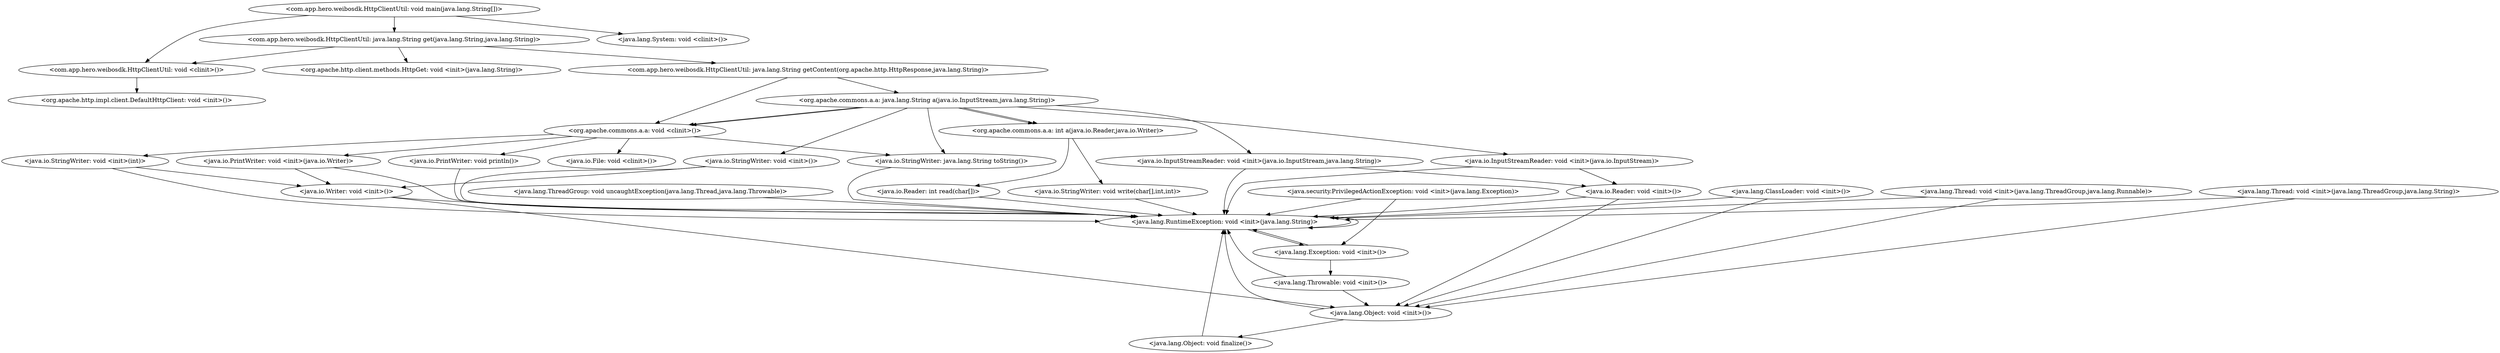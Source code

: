digraph CallGraph {
"<com.app.hero.weibosdk.HttpClientUtil: void main(java.lang.String[])>" -> "<com.app.hero.weibosdk.HttpClientUtil: void <clinit>()>";
"<com.app.hero.weibosdk.HttpClientUtil: void main(java.lang.String[])>" -> "<com.app.hero.weibosdk.HttpClientUtil: java.lang.String get(java.lang.String,java.lang.String)>";
"<com.app.hero.weibosdk.HttpClientUtil: void main(java.lang.String[])>" -> "<java.lang.System: void <clinit>()>";
"<com.app.hero.weibosdk.HttpClientUtil: void <clinit>()>" -> "<org.apache.http.impl.client.DefaultHttpClient: void <init>()>";
"<java.lang.ThreadGroup: void uncaughtException(java.lang.Thread,java.lang.Throwable)>" -> "<java.lang.RuntimeException: void <init>(java.lang.String)>";
"<java.lang.ClassLoader: void <init>()>" -> "<java.lang.Object: void <init>()>";
"<java.lang.ClassLoader: void <init>()>" -> "<java.lang.RuntimeException: void <init>(java.lang.String)>";
"<java.security.PrivilegedActionException: void <init>(java.lang.Exception)>" -> "<java.lang.Exception: void <init>()>";
"<java.security.PrivilegedActionException: void <init>(java.lang.Exception)>" -> "<java.lang.RuntimeException: void <init>(java.lang.String)>";
"<java.lang.Thread: void <init>(java.lang.ThreadGroup,java.lang.Runnable)>" -> "<java.lang.Object: void <init>()>";
"<java.lang.Thread: void <init>(java.lang.ThreadGroup,java.lang.Runnable)>" -> "<java.lang.RuntimeException: void <init>(java.lang.String)>";
"<java.lang.Thread: void <init>(java.lang.ThreadGroup,java.lang.String)>" -> "<java.lang.Object: void <init>()>";
"<java.lang.Thread: void <init>(java.lang.ThreadGroup,java.lang.String)>" -> "<java.lang.RuntimeException: void <init>(java.lang.String)>";
"<com.app.hero.weibosdk.HttpClientUtil: java.lang.String get(java.lang.String,java.lang.String)>" -> "<com.app.hero.weibosdk.HttpClientUtil: void <clinit>()>";
"<com.app.hero.weibosdk.HttpClientUtil: java.lang.String get(java.lang.String,java.lang.String)>" -> "<com.app.hero.weibosdk.HttpClientUtil: java.lang.String getContent(org.apache.http.HttpResponse,java.lang.String)>";
"<com.app.hero.weibosdk.HttpClientUtil: java.lang.String get(java.lang.String,java.lang.String)>" -> "<org.apache.http.client.methods.HttpGet: void <init>(java.lang.String)>";
"<java.lang.RuntimeException: void <init>(java.lang.String)>" -> "<java.lang.Exception: void <init>()>";
"<java.lang.RuntimeException: void <init>(java.lang.String)>" -> "<java.lang.RuntimeException: void <init>(java.lang.String)>";
"<java.lang.Object: void <init>()>" -> "<java.lang.Object: void finalize()>";
"<java.lang.Object: void <init>()>" -> "<java.lang.RuntimeException: void <init>(java.lang.String)>";
"<java.lang.Exception: void <init>()>" -> "<java.lang.Throwable: void <init>()>";
"<java.lang.Exception: void <init>()>" -> "<java.lang.RuntimeException: void <init>(java.lang.String)>";
"<com.app.hero.weibosdk.HttpClientUtil: java.lang.String getContent(org.apache.http.HttpResponse,java.lang.String)>" -> "<org.apache.commons.a.a: void <clinit>()>";
"<com.app.hero.weibosdk.HttpClientUtil: java.lang.String getContent(org.apache.http.HttpResponse,java.lang.String)>" -> "<org.apache.commons.a.a: java.lang.String a(java.io.InputStream,java.lang.String)>";
"<java.lang.Object: void finalize()>" -> "<java.lang.RuntimeException: void <init>(java.lang.String)>";
"<java.lang.Throwable: void <init>()>" -> "<java.lang.Object: void <init>()>";
"<java.lang.Throwable: void <init>()>" -> "<java.lang.RuntimeException: void <init>(java.lang.String)>";
"<org.apache.commons.a.a: void <clinit>()>" -> "<java.io.File: void <clinit>()>";
"<org.apache.commons.a.a: void <clinit>()>" -> "<java.io.PrintWriter: void <init>(java.io.Writer)>";
"<org.apache.commons.a.a: void <clinit>()>" -> "<java.io.StringWriter: void <init>(int)>";
"<org.apache.commons.a.a: java.lang.String a(java.io.InputStream,java.lang.String)>" -> "<org.apache.commons.a.a: void <clinit>()>";
"<org.apache.commons.a.a: java.lang.String a(java.io.InputStream,java.lang.String)>" -> "<org.apache.commons.a.a: int a(java.io.Reader,java.io.Writer)>";
"<org.apache.commons.a.a: java.lang.String a(java.io.InputStream,java.lang.String)>" -> "<java.io.InputStreamReader: void <init>(java.io.InputStream,java.lang.String)>";
"<org.apache.commons.a.a: java.lang.String a(java.io.InputStream,java.lang.String)>" -> "<org.apache.commons.a.a: int a(java.io.Reader,java.io.Writer)>";
"<org.apache.commons.a.a: java.lang.String a(java.io.InputStream,java.lang.String)>" -> "<java.io.InputStreamReader: void <init>(java.io.InputStream)>";
"<org.apache.commons.a.a: java.lang.String a(java.io.InputStream,java.lang.String)>" -> "<java.io.StringWriter: void <init>()>";
"<org.apache.commons.a.a: java.lang.String a(java.io.InputStream,java.lang.String)>" -> "<org.apache.commons.a.a: void <clinit>()>";
"<java.io.PrintWriter: void <init>(java.io.Writer)>" -> "<java.io.Writer: void <init>()>";
"<java.io.PrintWriter: void <init>(java.io.Writer)>" -> "<java.lang.RuntimeException: void <init>(java.lang.String)>";
"<java.io.StringWriter: void <init>(int)>" -> "<java.io.Writer: void <init>()>";
"<java.io.StringWriter: void <init>(int)>" -> "<java.lang.RuntimeException: void <init>(java.lang.String)>";
"<java.io.InputStreamReader: void <init>(java.io.InputStream,java.lang.String)>" -> "<java.io.Reader: void <init>()>";
"<java.io.InputStreamReader: void <init>(java.io.InputStream,java.lang.String)>" -> "<java.lang.RuntimeException: void <init>(java.lang.String)>";
"<java.io.InputStreamReader: void <init>(java.io.InputStream)>" -> "<java.io.Reader: void <init>()>";
"<java.io.InputStreamReader: void <init>(java.io.InputStream)>" -> "<java.lang.RuntimeException: void <init>(java.lang.String)>";
"<java.io.StringWriter: void <init>()>" -> "<java.io.Writer: void <init>()>";
"<java.io.StringWriter: void <init>()>" -> "<java.lang.RuntimeException: void <init>(java.lang.String)>";
"<java.io.Writer: void <init>()>" -> "<java.lang.Object: void <init>()>";
"<java.io.Writer: void <init>()>" -> "<java.lang.RuntimeException: void <init>(java.lang.String)>";
"<java.io.Reader: void <init>()>" -> "<java.lang.Object: void <init>()>";
"<java.io.Reader: void <init>()>" -> "<java.lang.RuntimeException: void <init>(java.lang.String)>";
"<org.apache.commons.a.a: int a(java.io.Reader,java.io.Writer)>" -> "<java.io.Reader: int read(char[])>";
"<java.io.Reader: int read(char[])>" -> "<java.lang.RuntimeException: void <init>(java.lang.String)>";
"<org.apache.commons.a.a: java.lang.String a(java.io.InputStream,java.lang.String)>" -> "<java.io.StringWriter: java.lang.String toString()>";
"<java.io.StringWriter: java.lang.String toString()>" -> "<java.lang.RuntimeException: void <init>(java.lang.String)>";
"<org.apache.commons.a.a: int a(java.io.Reader,java.io.Writer)>" -> "<java.io.StringWriter: void write(char[],int,int)>";
"<java.io.StringWriter: void write(char[],int,int)>" -> "<java.lang.RuntimeException: void <init>(java.lang.String)>";
"<org.apache.commons.a.a: void <clinit>()>" -> "<java.io.PrintWriter: void println()>";
"<java.io.PrintWriter: void println()>" -> "<java.lang.RuntimeException: void <init>(java.lang.String)>";
"<org.apache.commons.a.a: void <clinit>()>" -> "<java.io.StringWriter: java.lang.String toString()>";
}
